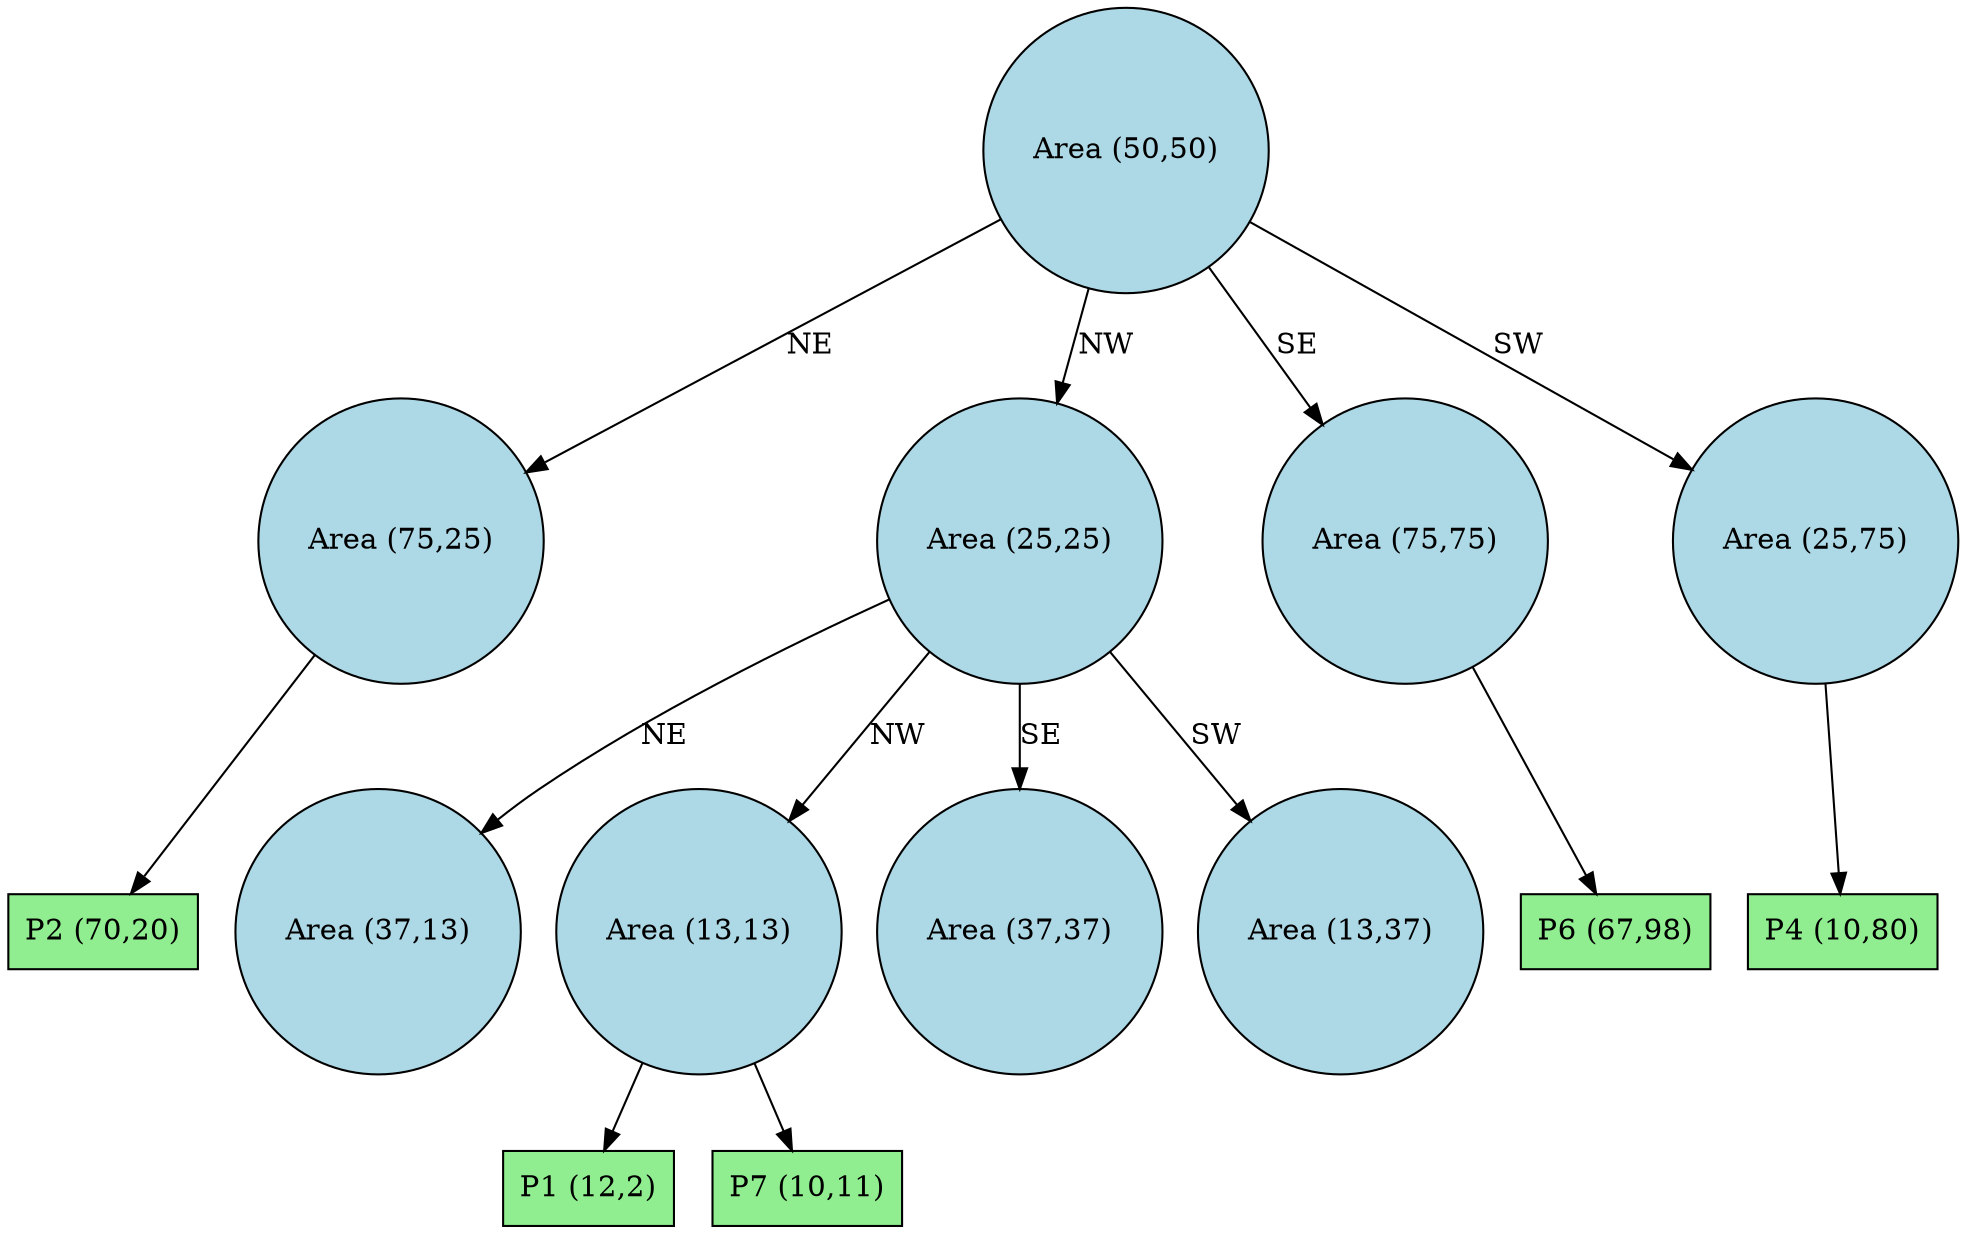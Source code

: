 digraph QuadTree {
node0 [label="Area (50,50)", shape=circle, style=filled, fillcolor=lightblue];
node1 [label="Area (75,25)", shape=circle, style=filled, fillcolor=lightblue];
node15 [label="P2 (70,20)", shape=box, style=filled, fillcolor=lightgreen];
node1 -> node15;
node2 [label="Area (25,25)", shape=circle, style=filled, fillcolor=lightblue];
node5 [label="Area (37,13)", shape=circle, style=filled, fillcolor=lightblue];
node6 [label="Area (13,13)", shape=circle, style=filled, fillcolor=lightblue];
node16 [label="P1 (12,2)", shape=box, style=filled, fillcolor=lightgreen];
node6 -> node16;
node17 [label="P7 (10,11)", shape=box, style=filled, fillcolor=lightgreen];
node6 -> node17;
node7 [label="Area (37,37)", shape=circle, style=filled, fillcolor=lightblue];
node8 [label="Area (13,37)", shape=circle, style=filled, fillcolor=lightblue];
node2 -> node5 [label="NE"];
node2 -> node6 [label="NW"];
node2 -> node7 [label="SE"];
node2 -> node8 [label="SW"];
node3 [label="Area (75,75)", shape=circle, style=filled, fillcolor=lightblue];
node18 [label="P6 (67,98)", shape=box, style=filled, fillcolor=lightgreen];
node3 -> node18;
node4 [label="Area (25,75)", shape=circle, style=filled, fillcolor=lightblue];
node19 [label="P4 (10,80)", shape=box, style=filled, fillcolor=lightgreen];
node4 -> node19;
node0 -> node1 [label="NE"];
node0 -> node2 [label="NW"];
node0 -> node3 [label="SE"];
node0 -> node4 [label="SW"];
}
